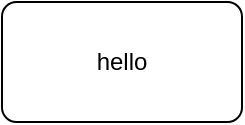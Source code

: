<mxfile>
    <diagram id="T07syjbE4Yu_6jVXkf8T" name="Page-1">
        <mxGraphModel dx="751" dy="438" grid="1" gridSize="10" guides="1" tooltips="1" connect="1" arrows="1" fold="1" page="1" pageScale="1" pageWidth="850" pageHeight="1100" background="none" math="0" shadow="0">
            <root>
                <object label="" first="tushar" id="0">
                    <mxCell/>
                </object>
                <mxCell id="1" parent="0"/>
                <mxCell id="19" value="hello" style="rounded=1;whiteSpace=wrap;html=1;arcSize=12;" vertex="1" parent="1">
                    <mxGeometry x="140" y="100" width="120" height="60" as="geometry"/>
                </mxCell>
            </root>
        </mxGraphModel>
    </diagram>
</mxfile>
